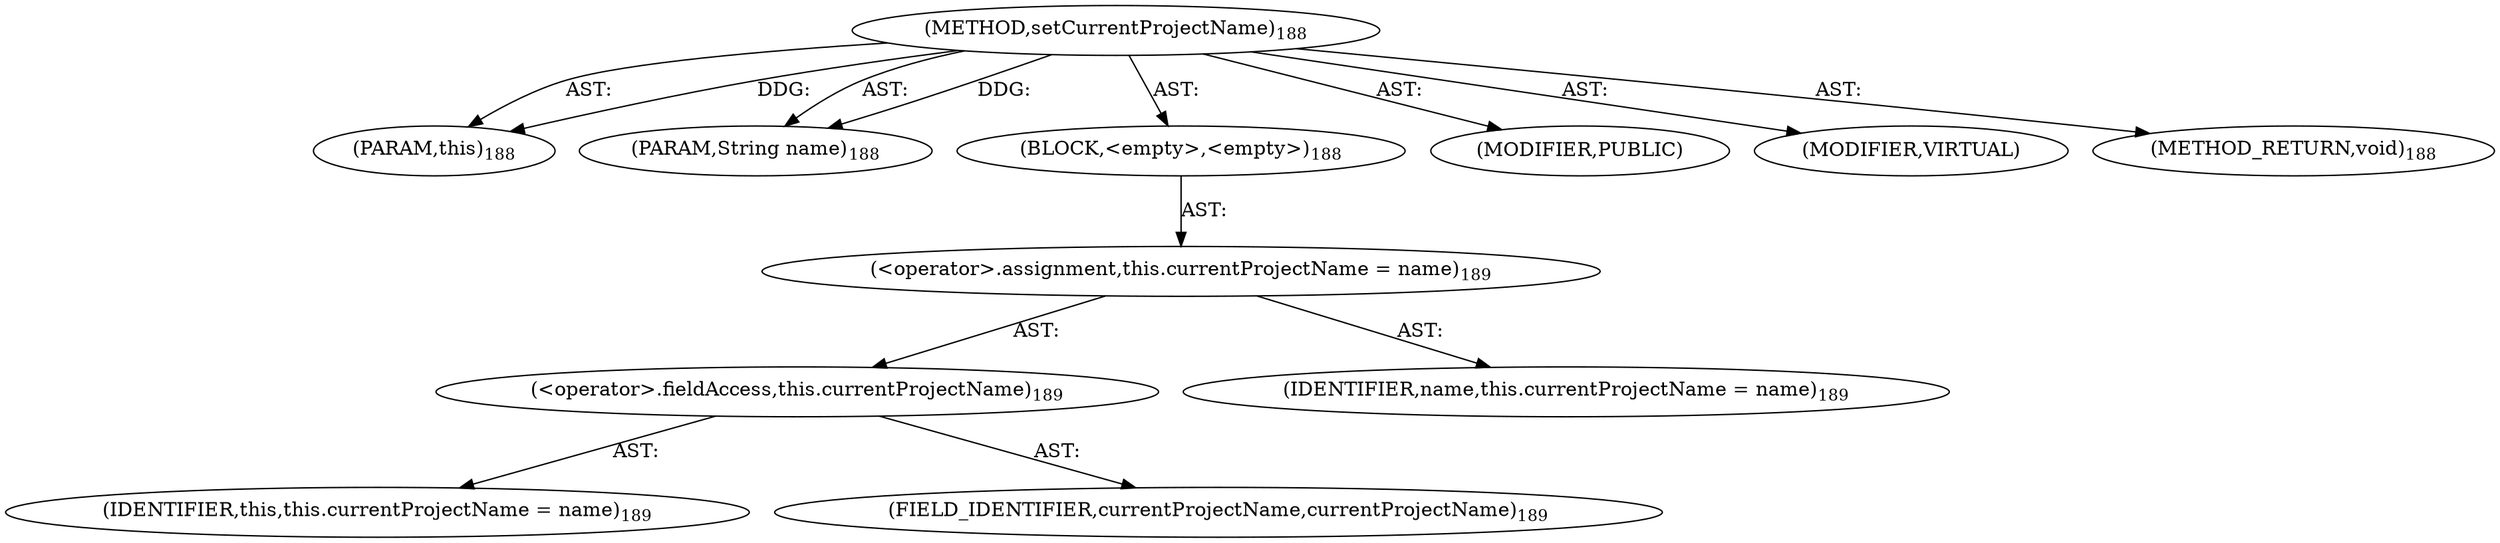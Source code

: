 digraph "setCurrentProjectName" {  
"111669149702" [label = <(METHOD,setCurrentProjectName)<SUB>188</SUB>> ]
"115964116993" [label = <(PARAM,this)<SUB>188</SUB>> ]
"115964117005" [label = <(PARAM,String name)<SUB>188</SUB>> ]
"25769803782" [label = <(BLOCK,&lt;empty&gt;,&lt;empty&gt;)<SUB>188</SUB>> ]
"30064771117" [label = <(&lt;operator&gt;.assignment,this.currentProjectName = name)<SUB>189</SUB>> ]
"30064771118" [label = <(&lt;operator&gt;.fieldAccess,this.currentProjectName)<SUB>189</SUB>> ]
"68719476738" [label = <(IDENTIFIER,this,this.currentProjectName = name)<SUB>189</SUB>> ]
"55834574870" [label = <(FIELD_IDENTIFIER,currentProjectName,currentProjectName)<SUB>189</SUB>> ]
"68719476767" [label = <(IDENTIFIER,name,this.currentProjectName = name)<SUB>189</SUB>> ]
"133143986199" [label = <(MODIFIER,PUBLIC)> ]
"133143986200" [label = <(MODIFIER,VIRTUAL)> ]
"128849018886" [label = <(METHOD_RETURN,void)<SUB>188</SUB>> ]
  "111669149702" -> "115964116993"  [ label = "AST: "] 
  "111669149702" -> "115964117005"  [ label = "AST: "] 
  "111669149702" -> "25769803782"  [ label = "AST: "] 
  "111669149702" -> "133143986199"  [ label = "AST: "] 
  "111669149702" -> "133143986200"  [ label = "AST: "] 
  "111669149702" -> "128849018886"  [ label = "AST: "] 
  "25769803782" -> "30064771117"  [ label = "AST: "] 
  "30064771117" -> "30064771118"  [ label = "AST: "] 
  "30064771117" -> "68719476767"  [ label = "AST: "] 
  "30064771118" -> "68719476738"  [ label = "AST: "] 
  "30064771118" -> "55834574870"  [ label = "AST: "] 
  "111669149702" -> "115964116993"  [ label = "DDG: "] 
  "111669149702" -> "115964117005"  [ label = "DDG: "] 
}
